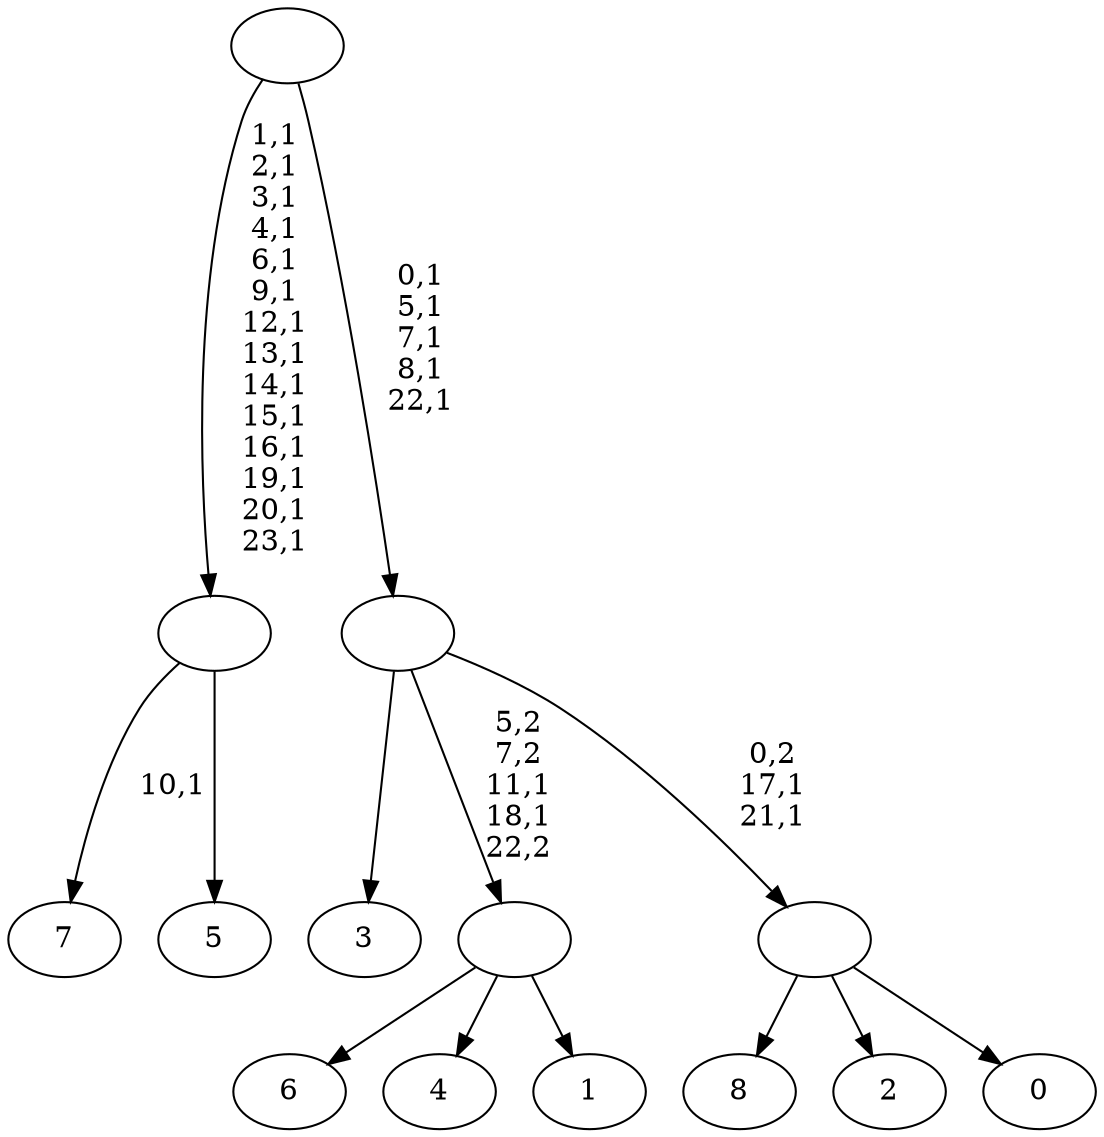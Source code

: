 digraph T {
	33 [label="8"]
	32 [label="7"]
	30 [label="6"]
	29 [label="5"]
	28 [label=""]
	14 [label="4"]
	13 [label="3"]
	12 [label="2"]
	11 [label="1"]
	10 [label=""]
	8 [label="0"]
	7 [label=""]
	5 [label=""]
	0 [label=""]
	28 -> 32 [label="10,1"]
	28 -> 29 [label=""]
	10 -> 30 [label=""]
	10 -> 14 [label=""]
	10 -> 11 [label=""]
	7 -> 33 [label=""]
	7 -> 12 [label=""]
	7 -> 8 [label=""]
	5 -> 7 [label="0,2\n17,1\n21,1"]
	5 -> 10 [label="5,2\n7,2\n11,1\n18,1\n22,2"]
	5 -> 13 [label=""]
	0 -> 5 [label="0,1\n5,1\n7,1\n8,1\n22,1"]
	0 -> 28 [label="1,1\n2,1\n3,1\n4,1\n6,1\n9,1\n12,1\n13,1\n14,1\n15,1\n16,1\n19,1\n20,1\n23,1"]
}
